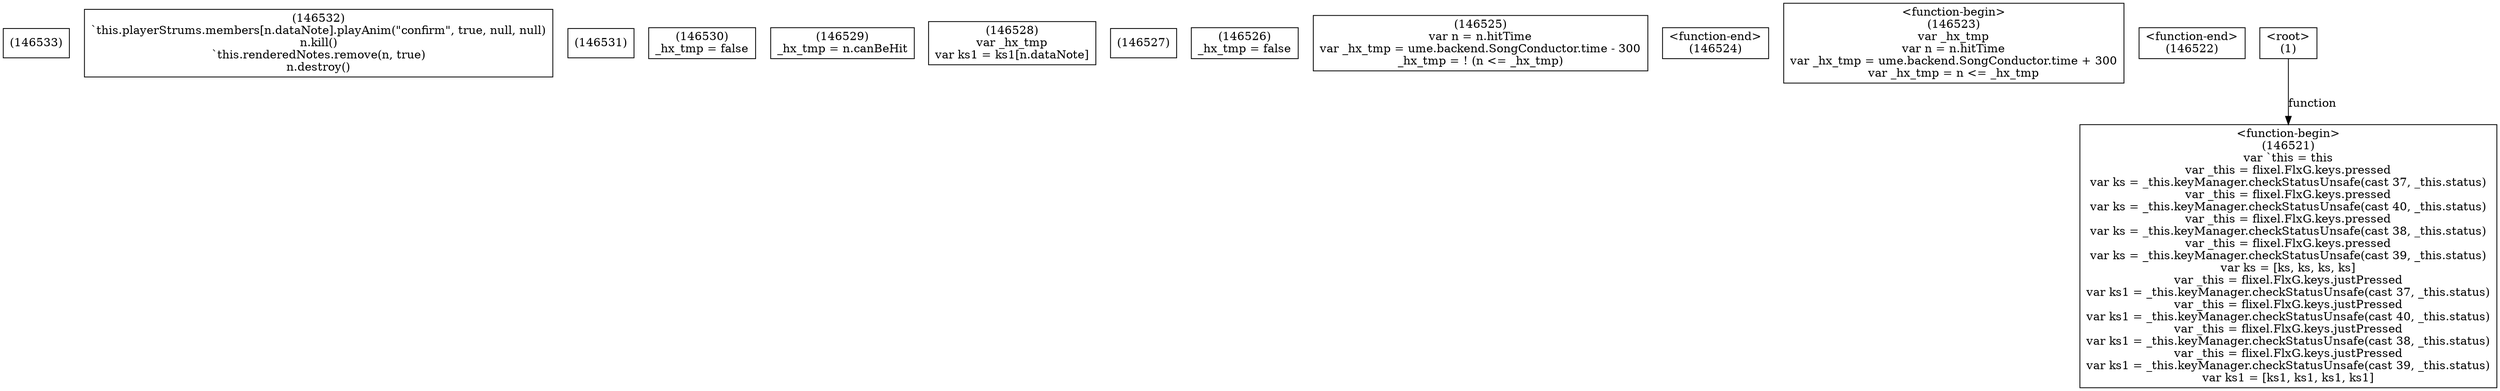 digraph graphname {
n146533 [shape=box,label="(146533)"];
n146532 [shape=box,label="(146532)\n`this.playerStrums.members[n.dataNote].playAnim(\"confirm\", true, null, null)\nn.kill()\n`this.renderedNotes.remove(n, true)\nn.destroy()"];
n146531 [shape=box,label="(146531)"];
n146530 [shape=box,label="(146530)\n_hx_tmp = false"];
n146529 [shape=box,label="(146529)\n_hx_tmp = n.canBeHit"];
n146528 [shape=box,label="(146528)\nvar _hx_tmp\nvar ks1 = ks1[n.dataNote]"];
n146527 [shape=box,label="(146527)"];
n146526 [shape=box,label="(146526)\n_hx_tmp = false"];
n146525 [shape=box,label="(146525)\nvar n = n.hitTime\nvar _hx_tmp = ume.backend.SongConductor.time - 300\n_hx_tmp = ! (n <= _hx_tmp)"];
n146524 [shape=box,label="<function-end>
(146524)"];
n146523 [shape=box,label="<function-begin>
(146523)\nvar _hx_tmp\nvar n = n.hitTime\nvar _hx_tmp = ume.backend.SongConductor.time + 300\nvar _hx_tmp = n <= _hx_tmp"];
n146522 [shape=box,label="<function-end>
(146522)"];
n146521 [shape=box,label="<function-begin>
(146521)\nvar `this = this\nvar _this = flixel.FlxG.keys.pressed\nvar ks = _this.keyManager.checkStatusUnsafe(cast 37, _this.status)\nvar _this = flixel.FlxG.keys.pressed\nvar ks = _this.keyManager.checkStatusUnsafe(cast 40, _this.status)\nvar _this = flixel.FlxG.keys.pressed\nvar ks = _this.keyManager.checkStatusUnsafe(cast 38, _this.status)\nvar _this = flixel.FlxG.keys.pressed\nvar ks = _this.keyManager.checkStatusUnsafe(cast 39, _this.status)\nvar ks = [ks, ks, ks, ks]\nvar _this = flixel.FlxG.keys.justPressed\nvar ks1 = _this.keyManager.checkStatusUnsafe(cast 37, _this.status)\nvar _this = flixel.FlxG.keys.justPressed\nvar ks1 = _this.keyManager.checkStatusUnsafe(cast 40, _this.status)\nvar _this = flixel.FlxG.keys.justPressed\nvar ks1 = _this.keyManager.checkStatusUnsafe(cast 38, _this.status)\nvar _this = flixel.FlxG.keys.justPressed\nvar ks1 = _this.keyManager.checkStatusUnsafe(cast 39, _this.status)\nvar ks1 = [ks1, ks1, ks1, ks1]"];
n1 [shape=box,label="<root>
(1)"];
n1 -> n146521[label="function"];
}
